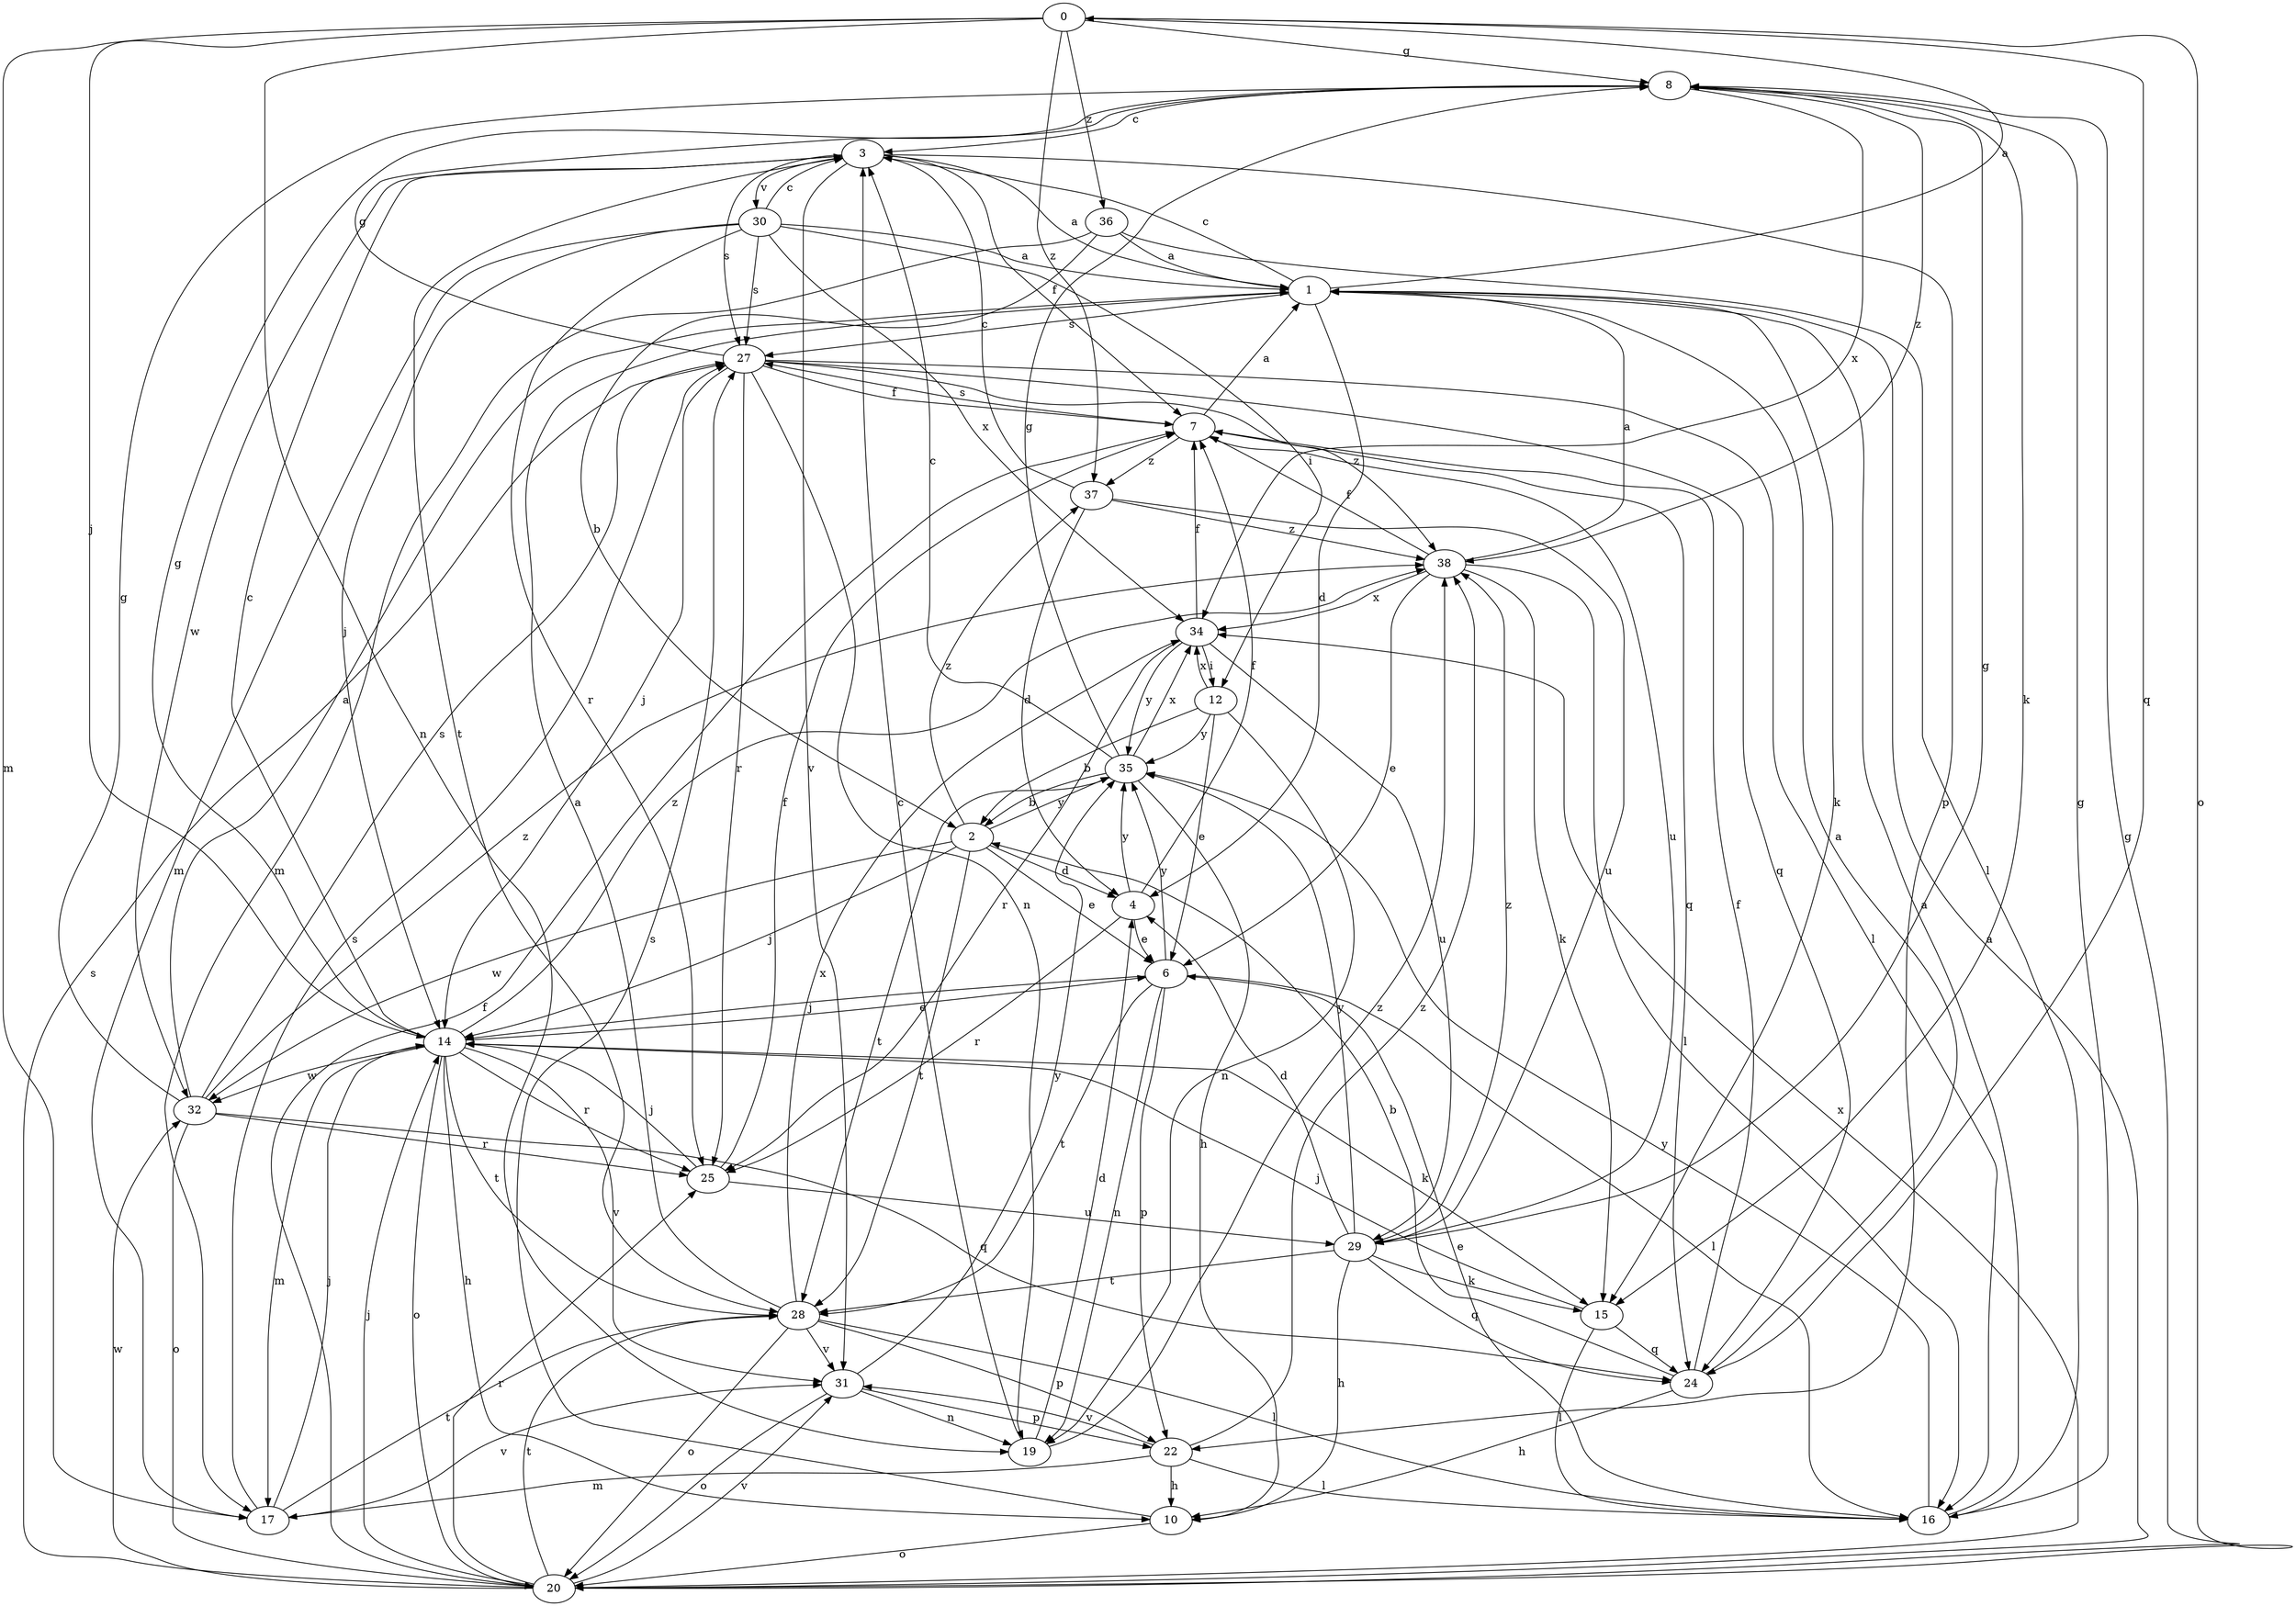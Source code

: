strict digraph  {
0;
1;
2;
3;
4;
6;
7;
8;
10;
12;
14;
15;
16;
17;
19;
20;
22;
24;
25;
27;
28;
29;
30;
31;
32;
34;
35;
36;
37;
38;
0 -> 8  [label=g];
0 -> 14  [label=j];
0 -> 17  [label=m];
0 -> 19  [label=n];
0 -> 20  [label=o];
0 -> 24  [label=q];
0 -> 36  [label=z];
0 -> 37  [label=z];
1 -> 0  [label=a];
1 -> 3  [label=c];
1 -> 4  [label=d];
1 -> 15  [label=k];
1 -> 27  [label=s];
2 -> 4  [label=d];
2 -> 6  [label=e];
2 -> 14  [label=j];
2 -> 28  [label=t];
2 -> 32  [label=w];
2 -> 35  [label=y];
2 -> 37  [label=z];
3 -> 1  [label=a];
3 -> 7  [label=f];
3 -> 22  [label=p];
3 -> 27  [label=s];
3 -> 28  [label=t];
3 -> 30  [label=v];
3 -> 31  [label=v];
3 -> 32  [label=w];
4 -> 6  [label=e];
4 -> 7  [label=f];
4 -> 25  [label=r];
4 -> 35  [label=y];
6 -> 14  [label=j];
6 -> 16  [label=l];
6 -> 19  [label=n];
6 -> 22  [label=p];
6 -> 28  [label=t];
6 -> 35  [label=y];
7 -> 1  [label=a];
7 -> 24  [label=q];
7 -> 27  [label=s];
7 -> 29  [label=u];
7 -> 37  [label=z];
8 -> 3  [label=c];
8 -> 15  [label=k];
8 -> 34  [label=x];
8 -> 38  [label=z];
10 -> 20  [label=o];
10 -> 27  [label=s];
12 -> 2  [label=b];
12 -> 6  [label=e];
12 -> 19  [label=n];
12 -> 34  [label=x];
12 -> 35  [label=y];
14 -> 3  [label=c];
14 -> 6  [label=e];
14 -> 8  [label=g];
14 -> 10  [label=h];
14 -> 15  [label=k];
14 -> 17  [label=m];
14 -> 20  [label=o];
14 -> 25  [label=r];
14 -> 28  [label=t];
14 -> 31  [label=v];
14 -> 32  [label=w];
14 -> 38  [label=z];
15 -> 14  [label=j];
15 -> 16  [label=l];
15 -> 24  [label=q];
16 -> 1  [label=a];
16 -> 6  [label=e];
16 -> 8  [label=g];
16 -> 35  [label=y];
17 -> 14  [label=j];
17 -> 27  [label=s];
17 -> 28  [label=t];
17 -> 31  [label=v];
19 -> 3  [label=c];
19 -> 4  [label=d];
19 -> 38  [label=z];
20 -> 1  [label=a];
20 -> 7  [label=f];
20 -> 8  [label=g];
20 -> 14  [label=j];
20 -> 25  [label=r];
20 -> 27  [label=s];
20 -> 28  [label=t];
20 -> 31  [label=v];
20 -> 32  [label=w];
20 -> 34  [label=x];
22 -> 10  [label=h];
22 -> 16  [label=l];
22 -> 17  [label=m];
22 -> 31  [label=v];
22 -> 38  [label=z];
24 -> 1  [label=a];
24 -> 2  [label=b];
24 -> 7  [label=f];
24 -> 10  [label=h];
25 -> 7  [label=f];
25 -> 14  [label=j];
25 -> 29  [label=u];
27 -> 7  [label=f];
27 -> 8  [label=g];
27 -> 14  [label=j];
27 -> 16  [label=l];
27 -> 19  [label=n];
27 -> 24  [label=q];
27 -> 25  [label=r];
27 -> 38  [label=z];
28 -> 1  [label=a];
28 -> 16  [label=l];
28 -> 20  [label=o];
28 -> 22  [label=p];
28 -> 31  [label=v];
28 -> 34  [label=x];
29 -> 4  [label=d];
29 -> 8  [label=g];
29 -> 10  [label=h];
29 -> 15  [label=k];
29 -> 24  [label=q];
29 -> 28  [label=t];
29 -> 35  [label=y];
29 -> 38  [label=z];
30 -> 1  [label=a];
30 -> 3  [label=c];
30 -> 12  [label=i];
30 -> 14  [label=j];
30 -> 17  [label=m];
30 -> 25  [label=r];
30 -> 27  [label=s];
30 -> 34  [label=x];
31 -> 19  [label=n];
31 -> 20  [label=o];
31 -> 22  [label=p];
31 -> 35  [label=y];
32 -> 1  [label=a];
32 -> 8  [label=g];
32 -> 20  [label=o];
32 -> 24  [label=q];
32 -> 25  [label=r];
32 -> 27  [label=s];
32 -> 38  [label=z];
34 -> 7  [label=f];
34 -> 12  [label=i];
34 -> 25  [label=r];
34 -> 29  [label=u];
34 -> 35  [label=y];
35 -> 2  [label=b];
35 -> 3  [label=c];
35 -> 8  [label=g];
35 -> 10  [label=h];
35 -> 28  [label=t];
35 -> 34  [label=x];
36 -> 1  [label=a];
36 -> 2  [label=b];
36 -> 16  [label=l];
36 -> 17  [label=m];
37 -> 3  [label=c];
37 -> 4  [label=d];
37 -> 29  [label=u];
37 -> 38  [label=z];
38 -> 1  [label=a];
38 -> 6  [label=e];
38 -> 7  [label=f];
38 -> 15  [label=k];
38 -> 16  [label=l];
38 -> 34  [label=x];
}
